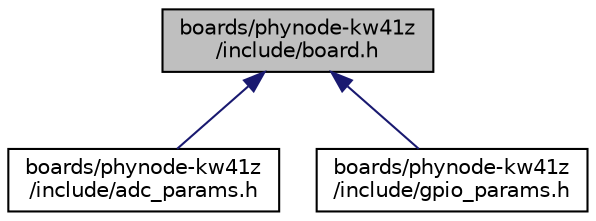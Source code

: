 digraph "boards/phynode-kw41z/include/board.h"
{
 // LATEX_PDF_SIZE
  edge [fontname="Helvetica",fontsize="10",labelfontname="Helvetica",labelfontsize="10"];
  node [fontname="Helvetica",fontsize="10",shape=record];
  Node1 [label="boards/phynode-kw41z\l/include/board.h",height=0.2,width=0.4,color="black", fillcolor="grey75", style="filled", fontcolor="black",tooltip="Board specific definitions for the USB-KW41Z."];
  Node1 -> Node2 [dir="back",color="midnightblue",fontsize="10",style="solid",fontname="Helvetica"];
  Node2 [label="boards/phynode-kw41z\l/include/adc_params.h",height=0.2,width=0.4,color="black", fillcolor="white", style="filled",URL="$phynode-kw41z_2include_2adc__params_8h.html",tooltip="Board specific configuration of direct mapped ADC."];
  Node1 -> Node3 [dir="back",color="midnightblue",fontsize="10",style="solid",fontname="Helvetica"];
  Node3 [label="boards/phynode-kw41z\l/include/gpio_params.h",height=0.2,width=0.4,color="black", fillcolor="white", style="filled",URL="$phynode-kw41z_2include_2gpio__params_8h.html",tooltip="Board specific configuration of direct mapped GPIOs."];
}
